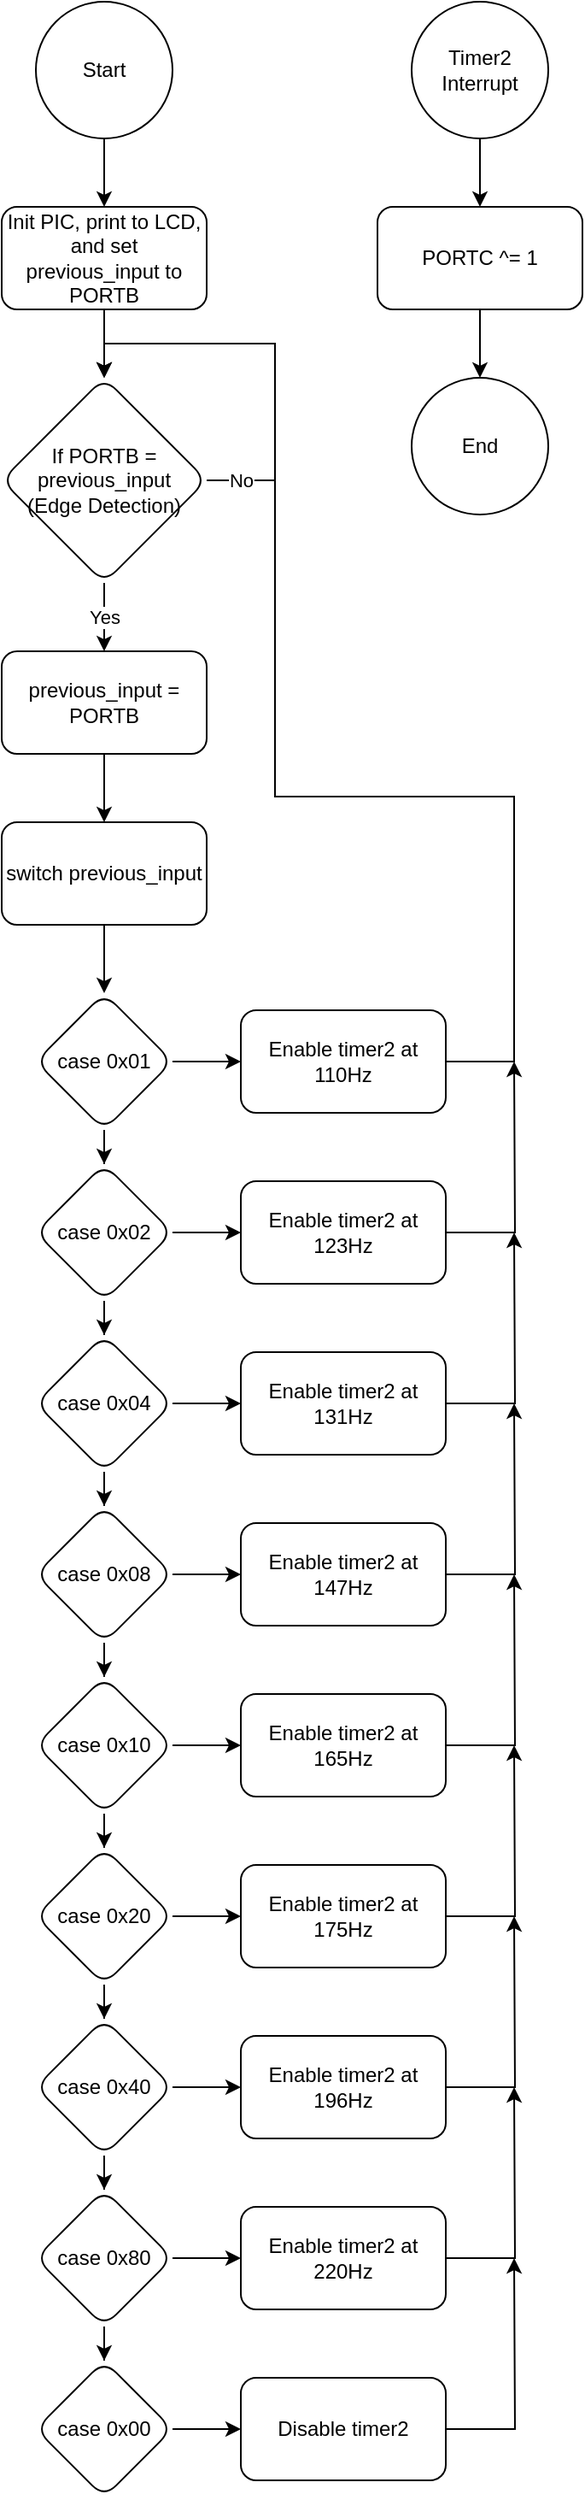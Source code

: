 <mxfile version="24.7.17">
  <diagram name="Page-1" id="znuHr_E43ywBUslN6J4e">
    <mxGraphModel dx="1434" dy="839" grid="1" gridSize="10" guides="1" tooltips="1" connect="1" arrows="1" fold="1" page="1" pageScale="1" pageWidth="850" pageHeight="1100" math="0" shadow="0">
      <root>
        <mxCell id="0" />
        <mxCell id="1" parent="0" />
        <mxCell id="Xrzq27LEZFPqPy62T6ID-9" value="" style="edgeStyle=orthogonalEdgeStyle;rounded=0;orthogonalLoop=1;jettySize=auto;html=1;" edge="1" parent="1" source="516TeUAkwxd2Wii3nX5D-1" target="Xrzq27LEZFPqPy62T6ID-1">
          <mxGeometry relative="1" as="geometry" />
        </mxCell>
        <mxCell id="516TeUAkwxd2Wii3nX5D-1" value="Start" style="ellipse;whiteSpace=wrap;html=1;aspect=fixed;" parent="1" vertex="1">
          <mxGeometry x="80" y="40" width="80" height="80" as="geometry" />
        </mxCell>
        <mxCell id="Xrzq27LEZFPqPy62T6ID-8" value="" style="edgeStyle=orthogonalEdgeStyle;rounded=0;orthogonalLoop=1;jettySize=auto;html=1;" edge="1" parent="1" source="Xrzq27LEZFPqPy62T6ID-1" target="Xrzq27LEZFPqPy62T6ID-7">
          <mxGeometry relative="1" as="geometry" />
        </mxCell>
        <mxCell id="Xrzq27LEZFPqPy62T6ID-1" value="Init PIC, print to LCD,&lt;div&gt;and set previous_input to PORTB&lt;/div&gt;" style="rounded=1;whiteSpace=wrap;html=1;direction=west;" vertex="1" parent="1">
          <mxGeometry x="60" y="160" width="120" height="60" as="geometry" />
        </mxCell>
        <mxCell id="Xrzq27LEZFPqPy62T6ID-17" value="Yes" style="edgeStyle=orthogonalEdgeStyle;rounded=0;orthogonalLoop=1;jettySize=auto;html=1;" edge="1" parent="1" source="Xrzq27LEZFPqPy62T6ID-7" target="Xrzq27LEZFPqPy62T6ID-16">
          <mxGeometry relative="1" as="geometry" />
        </mxCell>
        <mxCell id="Xrzq27LEZFPqPy62T6ID-7" value="If PORTB = previous_input&lt;div&gt;(Edge Detection)&lt;/div&gt;" style="rhombus;whiteSpace=wrap;html=1;rounded=1;" vertex="1" parent="1">
          <mxGeometry x="60" y="260" width="120" height="120" as="geometry" />
        </mxCell>
        <mxCell id="Xrzq27LEZFPqPy62T6ID-13" value="No" style="edgeStyle=orthogonalEdgeStyle;rounded=0;orthogonalLoop=1;jettySize=auto;html=1;entryX=0.5;entryY=0;entryDx=0;entryDy=0;" edge="1" parent="1" source="Xrzq27LEZFPqPy62T6ID-7" target="Xrzq27LEZFPqPy62T6ID-7">
          <mxGeometry x="-0.833" relative="1" as="geometry">
            <Array as="points">
              <mxPoint x="220" y="320" />
              <mxPoint x="220" y="240" />
              <mxPoint x="120" y="240" />
            </Array>
            <mxPoint as="offset" />
          </mxGeometry>
        </mxCell>
        <mxCell id="Xrzq27LEZFPqPy62T6ID-32" value="" style="edgeStyle=orthogonalEdgeStyle;rounded=0;orthogonalLoop=1;jettySize=auto;html=1;" edge="1" parent="1" source="Xrzq27LEZFPqPy62T6ID-16" target="Xrzq27LEZFPqPy62T6ID-31">
          <mxGeometry relative="1" as="geometry" />
        </mxCell>
        <mxCell id="Xrzq27LEZFPqPy62T6ID-16" value="previous_input = PORTB" style="whiteSpace=wrap;html=1;rounded=1;" vertex="1" parent="1">
          <mxGeometry x="60" y="420" width="120" height="60" as="geometry" />
        </mxCell>
        <mxCell id="Xrzq27LEZFPqPy62T6ID-25" value="" style="edgeStyle=orthogonalEdgeStyle;rounded=0;orthogonalLoop=1;jettySize=auto;html=1;" edge="1" parent="1" source="Xrzq27LEZFPqPy62T6ID-23" target="Xrzq27LEZFPqPy62T6ID-24">
          <mxGeometry relative="1" as="geometry" />
        </mxCell>
        <mxCell id="Xrzq27LEZFPqPy62T6ID-23" value="Timer2 Interrupt" style="ellipse;whiteSpace=wrap;html=1;aspect=fixed;" vertex="1" parent="1">
          <mxGeometry x="300" y="40" width="80" height="80" as="geometry" />
        </mxCell>
        <mxCell id="Xrzq27LEZFPqPy62T6ID-27" value="" style="edgeStyle=orthogonalEdgeStyle;rounded=0;orthogonalLoop=1;jettySize=auto;html=1;" edge="1" parent="1" source="Xrzq27LEZFPqPy62T6ID-24" target="Xrzq27LEZFPqPy62T6ID-26">
          <mxGeometry relative="1" as="geometry" />
        </mxCell>
        <mxCell id="Xrzq27LEZFPqPy62T6ID-24" value="PORTC ^= 1" style="rounded=1;whiteSpace=wrap;html=1;" vertex="1" parent="1">
          <mxGeometry x="280" y="160" width="120" height="60" as="geometry" />
        </mxCell>
        <mxCell id="Xrzq27LEZFPqPy62T6ID-26" value="End" style="ellipse;whiteSpace=wrap;html=1;aspect=fixed;" vertex="1" parent="1">
          <mxGeometry x="300" y="260" width="80" height="80" as="geometry" />
        </mxCell>
        <mxCell id="Xrzq27LEZFPqPy62T6ID-34" value="" style="edgeStyle=orthogonalEdgeStyle;rounded=0;orthogonalLoop=1;jettySize=auto;html=1;" edge="1" parent="1" source="Xrzq27LEZFPqPy62T6ID-31" target="Xrzq27LEZFPqPy62T6ID-33">
          <mxGeometry relative="1" as="geometry" />
        </mxCell>
        <mxCell id="Xrzq27LEZFPqPy62T6ID-31" value="switch previous_input" style="whiteSpace=wrap;html=1;rounded=1;" vertex="1" parent="1">
          <mxGeometry x="60" y="520" width="120" height="60" as="geometry" />
        </mxCell>
        <mxCell id="Xrzq27LEZFPqPy62T6ID-36" value="" style="edgeStyle=orthogonalEdgeStyle;rounded=0;orthogonalLoop=1;jettySize=auto;html=1;" edge="1" parent="1" source="Xrzq27LEZFPqPy62T6ID-33" target="Xrzq27LEZFPqPy62T6ID-35">
          <mxGeometry relative="1" as="geometry" />
        </mxCell>
        <mxCell id="Xrzq27LEZFPqPy62T6ID-50" value="" style="edgeStyle=orthogonalEdgeStyle;rounded=0;orthogonalLoop=1;jettySize=auto;html=1;" edge="1" parent="1" source="Xrzq27LEZFPqPy62T6ID-33" target="Xrzq27LEZFPqPy62T6ID-40">
          <mxGeometry relative="1" as="geometry" />
        </mxCell>
        <mxCell id="Xrzq27LEZFPqPy62T6ID-33" value="case 0x01" style="rhombus;whiteSpace=wrap;html=1;rounded=1;" vertex="1" parent="1">
          <mxGeometry x="80" y="620" width="80" height="80" as="geometry" />
        </mxCell>
        <mxCell id="Xrzq27LEZFPqPy62T6ID-37" style="edgeStyle=orthogonalEdgeStyle;rounded=0;orthogonalLoop=1;jettySize=auto;html=1;entryX=0.5;entryY=0;entryDx=0;entryDy=0;" edge="1" parent="1" source="Xrzq27LEZFPqPy62T6ID-35" target="Xrzq27LEZFPqPy62T6ID-7">
          <mxGeometry relative="1" as="geometry">
            <Array as="points">
              <mxPoint x="360" y="660" />
              <mxPoint x="360" y="505" />
              <mxPoint x="220" y="505" />
              <mxPoint x="220" y="240" />
              <mxPoint x="120" y="240" />
            </Array>
          </mxGeometry>
        </mxCell>
        <mxCell id="Xrzq27LEZFPqPy62T6ID-35" value="Enable timer2 at 110Hz" style="whiteSpace=wrap;html=1;rounded=1;" vertex="1" parent="1">
          <mxGeometry x="200" y="630" width="120" height="60" as="geometry" />
        </mxCell>
        <mxCell id="Xrzq27LEZFPqPy62T6ID-39" value="" style="edgeStyle=orthogonalEdgeStyle;rounded=0;orthogonalLoop=1;jettySize=auto;html=1;" edge="1" parent="1" source="Xrzq27LEZFPqPy62T6ID-40" target="Xrzq27LEZFPqPy62T6ID-41">
          <mxGeometry relative="1" as="geometry" />
        </mxCell>
        <mxCell id="Xrzq27LEZFPqPy62T6ID-49" value="" style="edgeStyle=orthogonalEdgeStyle;rounded=0;orthogonalLoop=1;jettySize=auto;html=1;" edge="1" parent="1" source="Xrzq27LEZFPqPy62T6ID-40" target="Xrzq27LEZFPqPy62T6ID-46">
          <mxGeometry relative="1" as="geometry" />
        </mxCell>
        <mxCell id="Xrzq27LEZFPqPy62T6ID-40" value="case 0x02" style="rhombus;whiteSpace=wrap;html=1;rounded=1;" vertex="1" parent="1">
          <mxGeometry x="80" y="720" width="80" height="80" as="geometry" />
        </mxCell>
        <mxCell id="Xrzq27LEZFPqPy62T6ID-43" style="edgeStyle=orthogonalEdgeStyle;rounded=0;orthogonalLoop=1;jettySize=auto;html=1;" edge="1" parent="1" source="Xrzq27LEZFPqPy62T6ID-41">
          <mxGeometry relative="1" as="geometry">
            <mxPoint x="360" y="660" as="targetPoint" />
          </mxGeometry>
        </mxCell>
        <mxCell id="Xrzq27LEZFPqPy62T6ID-41" value="Enable timer2 at 123Hz" style="whiteSpace=wrap;html=1;rounded=1;" vertex="1" parent="1">
          <mxGeometry x="200" y="730" width="120" height="60" as="geometry" />
        </mxCell>
        <mxCell id="Xrzq27LEZFPqPy62T6ID-45" value="" style="edgeStyle=orthogonalEdgeStyle;rounded=0;orthogonalLoop=1;jettySize=auto;html=1;" edge="1" parent="1" source="Xrzq27LEZFPqPy62T6ID-46" target="Xrzq27LEZFPqPy62T6ID-48">
          <mxGeometry relative="1" as="geometry" />
        </mxCell>
        <mxCell id="Xrzq27LEZFPqPy62T6ID-66" value="" style="edgeStyle=orthogonalEdgeStyle;rounded=0;orthogonalLoop=1;jettySize=auto;html=1;" edge="1" parent="1" source="Xrzq27LEZFPqPy62T6ID-46" target="Xrzq27LEZFPqPy62T6ID-53">
          <mxGeometry relative="1" as="geometry" />
        </mxCell>
        <mxCell id="Xrzq27LEZFPqPy62T6ID-46" value="case 0x04" style="rhombus;whiteSpace=wrap;html=1;rounded=1;" vertex="1" parent="1">
          <mxGeometry x="80" y="820" width="80" height="80" as="geometry" />
        </mxCell>
        <mxCell id="Xrzq27LEZFPqPy62T6ID-47" style="edgeStyle=orthogonalEdgeStyle;rounded=0;orthogonalLoop=1;jettySize=auto;html=1;" edge="1" parent="1" source="Xrzq27LEZFPqPy62T6ID-48">
          <mxGeometry relative="1" as="geometry">
            <mxPoint x="360" y="760" as="targetPoint" />
          </mxGeometry>
        </mxCell>
        <mxCell id="Xrzq27LEZFPqPy62T6ID-48" value="Enable timer2 at 131Hz" style="whiteSpace=wrap;html=1;rounded=1;" vertex="1" parent="1">
          <mxGeometry x="200" y="830" width="120" height="60" as="geometry" />
        </mxCell>
        <mxCell id="Xrzq27LEZFPqPy62T6ID-52" value="" style="edgeStyle=orthogonalEdgeStyle;rounded=0;orthogonalLoop=1;jettySize=auto;html=1;" edge="1" parent="1" source="Xrzq27LEZFPqPy62T6ID-53" target="Xrzq27LEZFPqPy62T6ID-55">
          <mxGeometry relative="1" as="geometry" />
        </mxCell>
        <mxCell id="Xrzq27LEZFPqPy62T6ID-67" value="" style="edgeStyle=orthogonalEdgeStyle;rounded=0;orthogonalLoop=1;jettySize=auto;html=1;" edge="1" parent="1" source="Xrzq27LEZFPqPy62T6ID-53" target="Xrzq27LEZFPqPy62T6ID-58">
          <mxGeometry relative="1" as="geometry" />
        </mxCell>
        <mxCell id="Xrzq27LEZFPqPy62T6ID-53" value="case 0x08" style="rhombus;whiteSpace=wrap;html=1;rounded=1;" vertex="1" parent="1">
          <mxGeometry x="80" y="920" width="80" height="80" as="geometry" />
        </mxCell>
        <mxCell id="Xrzq27LEZFPqPy62T6ID-54" style="edgeStyle=orthogonalEdgeStyle;rounded=0;orthogonalLoop=1;jettySize=auto;html=1;" edge="1" parent="1" source="Xrzq27LEZFPqPy62T6ID-55">
          <mxGeometry relative="1" as="geometry">
            <mxPoint x="360" y="860" as="targetPoint" />
          </mxGeometry>
        </mxCell>
        <mxCell id="Xrzq27LEZFPqPy62T6ID-55" value="Enable timer2 at 147Hz" style="whiteSpace=wrap;html=1;rounded=1;" vertex="1" parent="1">
          <mxGeometry x="200" y="930" width="120" height="60" as="geometry" />
        </mxCell>
        <mxCell id="Xrzq27LEZFPqPy62T6ID-57" value="" style="edgeStyle=orthogonalEdgeStyle;rounded=0;orthogonalLoop=1;jettySize=auto;html=1;" edge="1" parent="1" source="Xrzq27LEZFPqPy62T6ID-58" target="Xrzq27LEZFPqPy62T6ID-60">
          <mxGeometry relative="1" as="geometry" />
        </mxCell>
        <mxCell id="Xrzq27LEZFPqPy62T6ID-68" value="" style="edgeStyle=orthogonalEdgeStyle;rounded=0;orthogonalLoop=1;jettySize=auto;html=1;" edge="1" parent="1" source="Xrzq27LEZFPqPy62T6ID-58" target="Xrzq27LEZFPqPy62T6ID-63">
          <mxGeometry relative="1" as="geometry" />
        </mxCell>
        <mxCell id="Xrzq27LEZFPqPy62T6ID-58" value="case 0x10" style="rhombus;whiteSpace=wrap;html=1;rounded=1;" vertex="1" parent="1">
          <mxGeometry x="80" y="1020" width="80" height="80" as="geometry" />
        </mxCell>
        <mxCell id="Xrzq27LEZFPqPy62T6ID-59" style="edgeStyle=orthogonalEdgeStyle;rounded=0;orthogonalLoop=1;jettySize=auto;html=1;" edge="1" parent="1" source="Xrzq27LEZFPqPy62T6ID-60">
          <mxGeometry relative="1" as="geometry">
            <mxPoint x="360" y="960" as="targetPoint" />
          </mxGeometry>
        </mxCell>
        <mxCell id="Xrzq27LEZFPqPy62T6ID-60" value="Enable timer2 at 165Hz" style="whiteSpace=wrap;html=1;rounded=1;" vertex="1" parent="1">
          <mxGeometry x="200" y="1030" width="120" height="60" as="geometry" />
        </mxCell>
        <mxCell id="Xrzq27LEZFPqPy62T6ID-62" value="" style="edgeStyle=orthogonalEdgeStyle;rounded=0;orthogonalLoop=1;jettySize=auto;html=1;" edge="1" parent="1" source="Xrzq27LEZFPqPy62T6ID-63" target="Xrzq27LEZFPqPy62T6ID-65">
          <mxGeometry relative="1" as="geometry" />
        </mxCell>
        <mxCell id="Xrzq27LEZFPqPy62T6ID-82" value="" style="edgeStyle=orthogonalEdgeStyle;rounded=0;orthogonalLoop=1;jettySize=auto;html=1;" edge="1" parent="1" source="Xrzq27LEZFPqPy62T6ID-63" target="Xrzq27LEZFPqPy62T6ID-71">
          <mxGeometry relative="1" as="geometry" />
        </mxCell>
        <mxCell id="Xrzq27LEZFPqPy62T6ID-63" value="case 0x20" style="rhombus;whiteSpace=wrap;html=1;rounded=1;" vertex="1" parent="1">
          <mxGeometry x="80" y="1120" width="80" height="80" as="geometry" />
        </mxCell>
        <mxCell id="Xrzq27LEZFPqPy62T6ID-64" style="edgeStyle=orthogonalEdgeStyle;rounded=0;orthogonalLoop=1;jettySize=auto;html=1;" edge="1" parent="1" source="Xrzq27LEZFPqPy62T6ID-65">
          <mxGeometry relative="1" as="geometry">
            <mxPoint x="360" y="1060" as="targetPoint" />
          </mxGeometry>
        </mxCell>
        <mxCell id="Xrzq27LEZFPqPy62T6ID-65" value="Enable timer2 at 175Hz" style="whiteSpace=wrap;html=1;rounded=1;" vertex="1" parent="1">
          <mxGeometry x="200" y="1130" width="120" height="60" as="geometry" />
        </mxCell>
        <mxCell id="Xrzq27LEZFPqPy62T6ID-70" value="" style="edgeStyle=orthogonalEdgeStyle;rounded=0;orthogonalLoop=1;jettySize=auto;html=1;" edge="1" parent="1" source="Xrzq27LEZFPqPy62T6ID-71" target="Xrzq27LEZFPqPy62T6ID-73">
          <mxGeometry relative="1" as="geometry" />
        </mxCell>
        <mxCell id="Xrzq27LEZFPqPy62T6ID-83" value="" style="edgeStyle=orthogonalEdgeStyle;rounded=0;orthogonalLoop=1;jettySize=auto;html=1;" edge="1" parent="1" source="Xrzq27LEZFPqPy62T6ID-71" target="Xrzq27LEZFPqPy62T6ID-75">
          <mxGeometry relative="1" as="geometry" />
        </mxCell>
        <mxCell id="Xrzq27LEZFPqPy62T6ID-71" value="case 0x40" style="rhombus;whiteSpace=wrap;html=1;rounded=1;" vertex="1" parent="1">
          <mxGeometry x="80" y="1220" width="80" height="80" as="geometry" />
        </mxCell>
        <mxCell id="Xrzq27LEZFPqPy62T6ID-72" style="edgeStyle=orthogonalEdgeStyle;rounded=0;orthogonalLoop=1;jettySize=auto;html=1;" edge="1" parent="1" source="Xrzq27LEZFPqPy62T6ID-73">
          <mxGeometry relative="1" as="geometry">
            <mxPoint x="360" y="1160" as="targetPoint" />
          </mxGeometry>
        </mxCell>
        <mxCell id="Xrzq27LEZFPqPy62T6ID-73" value="Enable timer2 at 196Hz" style="whiteSpace=wrap;html=1;rounded=1;" vertex="1" parent="1">
          <mxGeometry x="200" y="1230" width="120" height="60" as="geometry" />
        </mxCell>
        <mxCell id="Xrzq27LEZFPqPy62T6ID-74" value="" style="edgeStyle=orthogonalEdgeStyle;rounded=0;orthogonalLoop=1;jettySize=auto;html=1;" edge="1" parent="1" source="Xrzq27LEZFPqPy62T6ID-75" target="Xrzq27LEZFPqPy62T6ID-77">
          <mxGeometry relative="1" as="geometry" />
        </mxCell>
        <mxCell id="Xrzq27LEZFPqPy62T6ID-84" value="" style="edgeStyle=orthogonalEdgeStyle;rounded=0;orthogonalLoop=1;jettySize=auto;html=1;" edge="1" parent="1" source="Xrzq27LEZFPqPy62T6ID-75" target="Xrzq27LEZFPqPy62T6ID-79">
          <mxGeometry relative="1" as="geometry" />
        </mxCell>
        <mxCell id="Xrzq27LEZFPqPy62T6ID-75" value="case 0x80" style="rhombus;whiteSpace=wrap;html=1;rounded=1;" vertex="1" parent="1">
          <mxGeometry x="80" y="1320" width="80" height="80" as="geometry" />
        </mxCell>
        <mxCell id="Xrzq27LEZFPqPy62T6ID-76" style="edgeStyle=orthogonalEdgeStyle;rounded=0;orthogonalLoop=1;jettySize=auto;html=1;" edge="1" parent="1" source="Xrzq27LEZFPqPy62T6ID-77">
          <mxGeometry relative="1" as="geometry">
            <mxPoint x="360" y="1260" as="targetPoint" />
          </mxGeometry>
        </mxCell>
        <mxCell id="Xrzq27LEZFPqPy62T6ID-77" value="Enable timer2 at 220Hz" style="whiteSpace=wrap;html=1;rounded=1;" vertex="1" parent="1">
          <mxGeometry x="200" y="1330" width="120" height="60" as="geometry" />
        </mxCell>
        <mxCell id="Xrzq27LEZFPqPy62T6ID-78" value="" style="edgeStyle=orthogonalEdgeStyle;rounded=0;orthogonalLoop=1;jettySize=auto;html=1;" edge="1" parent="1" source="Xrzq27LEZFPqPy62T6ID-79" target="Xrzq27LEZFPqPy62T6ID-81">
          <mxGeometry relative="1" as="geometry" />
        </mxCell>
        <mxCell id="Xrzq27LEZFPqPy62T6ID-79" value="case 0x00" style="rhombus;whiteSpace=wrap;html=1;rounded=1;" vertex="1" parent="1">
          <mxGeometry x="80" y="1420" width="80" height="80" as="geometry" />
        </mxCell>
        <mxCell id="Xrzq27LEZFPqPy62T6ID-80" style="edgeStyle=orthogonalEdgeStyle;rounded=0;orthogonalLoop=1;jettySize=auto;html=1;" edge="1" parent="1" source="Xrzq27LEZFPqPy62T6ID-81">
          <mxGeometry relative="1" as="geometry">
            <mxPoint x="360" y="1360" as="targetPoint" />
          </mxGeometry>
        </mxCell>
        <mxCell id="Xrzq27LEZFPqPy62T6ID-81" value="Disable timer2" style="whiteSpace=wrap;html=1;rounded=1;" vertex="1" parent="1">
          <mxGeometry x="200" y="1430" width="120" height="60" as="geometry" />
        </mxCell>
      </root>
    </mxGraphModel>
  </diagram>
</mxfile>
